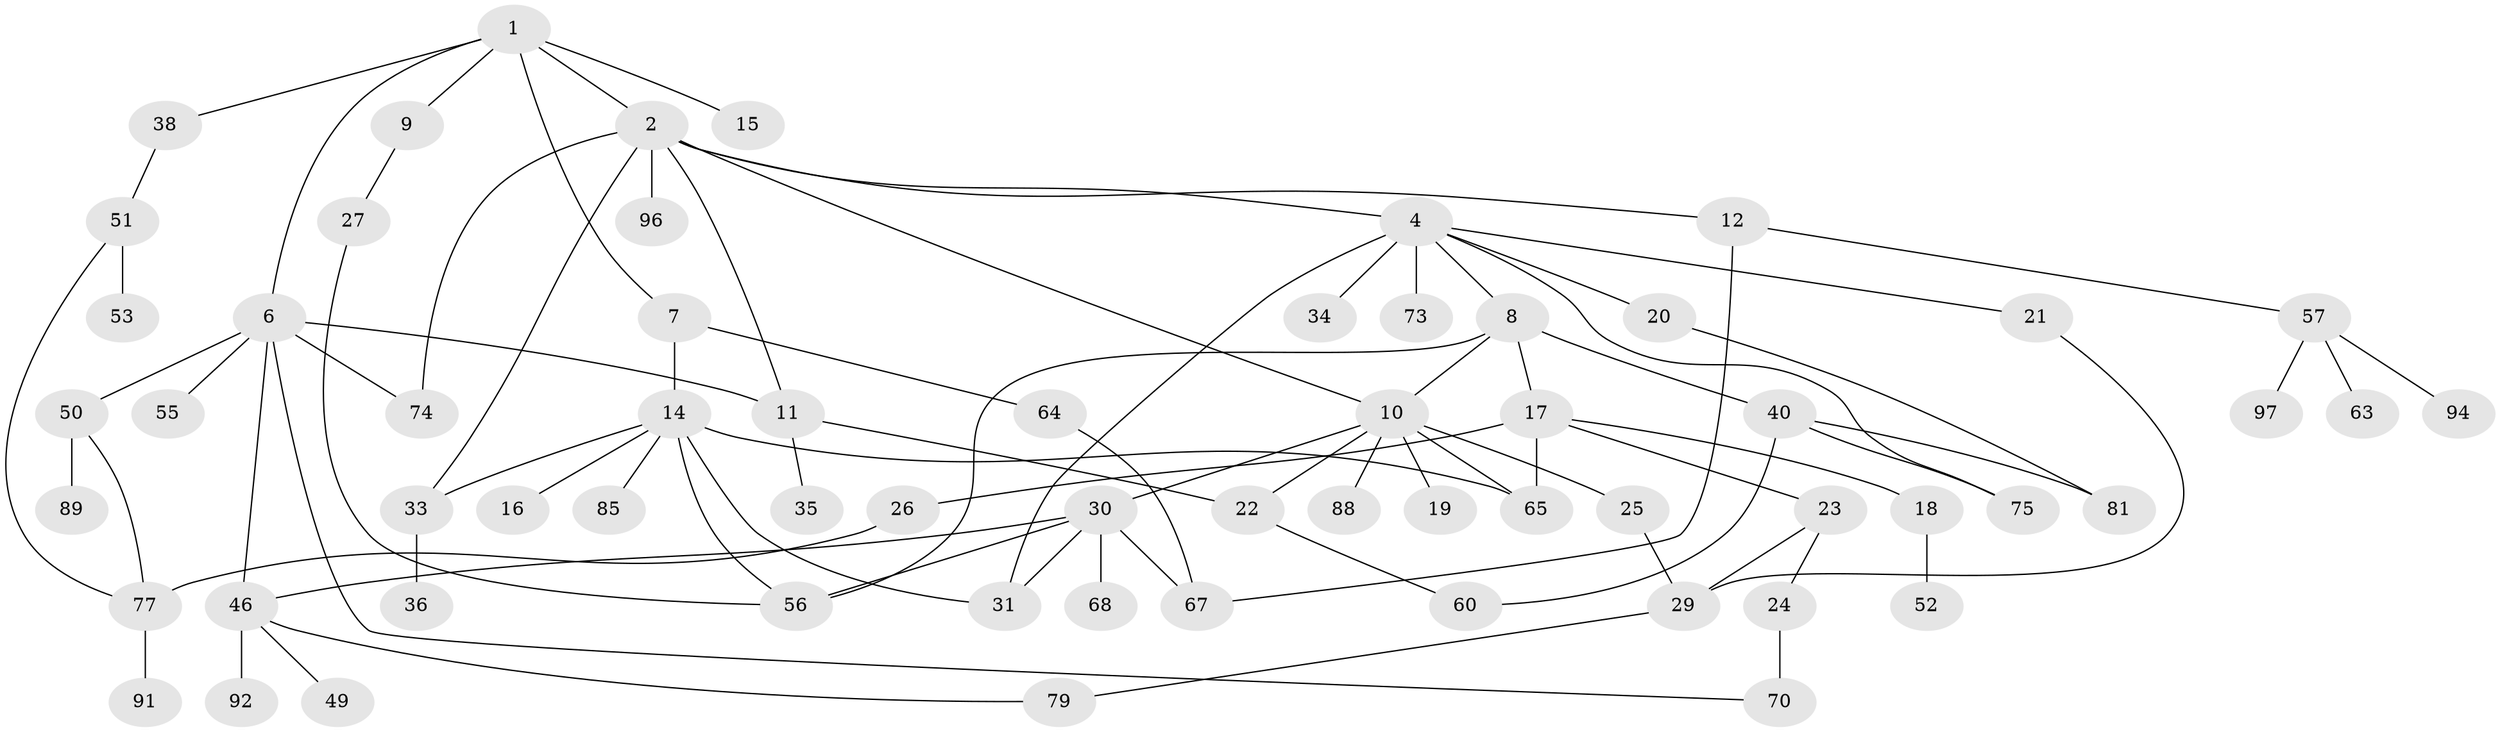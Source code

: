 // original degree distribution, {7: 0.030303030303030304, 8: 0.010101010101010102, 1: 0.30303030303030304, 4: 0.16161616161616163, 5: 0.04040404040404041, 2: 0.30303030303030304, 3: 0.15151515151515152}
// Generated by graph-tools (version 1.1) at 2025/41/03/06/25 10:41:28]
// undirected, 63 vertices, 86 edges
graph export_dot {
graph [start="1"]
  node [color=gray90,style=filled];
  1 [super="+3"];
  2 [super="+45"];
  4 [super="+5"];
  6 [super="+28"];
  7 [super="+48"];
  8 [super="+32"];
  9;
  10 [super="+13"];
  11 [super="+54"];
  12 [super="+76"];
  14 [super="+62"];
  15;
  16;
  17 [super="+47"];
  18;
  19 [super="+71"];
  20;
  21;
  22 [super="+39"];
  23;
  24 [super="+78"];
  25;
  26 [super="+43"];
  27 [super="+58"];
  29 [super="+37"];
  30 [super="+41"];
  31 [super="+42"];
  33 [super="+99"];
  34 [super="+90"];
  35;
  36 [super="+61"];
  38 [super="+72"];
  40 [super="+44"];
  46 [super="+87"];
  49;
  50 [super="+80"];
  51 [super="+69"];
  52;
  53 [super="+98"];
  55;
  56 [super="+66"];
  57 [super="+59"];
  60 [super="+95"];
  63 [super="+93"];
  64;
  65;
  67 [super="+83"];
  68;
  70 [super="+82"];
  73;
  74 [super="+84"];
  75 [super="+86"];
  77;
  79;
  81;
  85;
  88;
  89;
  91;
  92;
  94;
  96;
  97;
  1 -- 2;
  1 -- 6;
  1 -- 7;
  1 -- 9;
  1 -- 15;
  1 -- 38;
  2 -- 4;
  2 -- 10;
  2 -- 11;
  2 -- 12;
  2 -- 33;
  2 -- 74;
  2 -- 96;
  4 -- 8;
  4 -- 20;
  4 -- 31;
  4 -- 73;
  4 -- 75;
  4 -- 34 [weight=2];
  4 -- 21;
  6 -- 50;
  6 -- 55;
  6 -- 74;
  6 -- 46;
  6 -- 11;
  6 -- 70;
  7 -- 14;
  7 -- 64;
  8 -- 17;
  8 -- 10;
  8 -- 40;
  8 -- 56;
  9 -- 27;
  10 -- 19;
  10 -- 25;
  10 -- 65;
  10 -- 22;
  10 -- 88;
  10 -- 30;
  11 -- 35;
  11 -- 22;
  12 -- 57;
  12 -- 67;
  14 -- 16;
  14 -- 85;
  14 -- 65;
  14 -- 31;
  14 -- 56;
  14 -- 33;
  17 -- 18;
  17 -- 23;
  17 -- 26;
  17 -- 65;
  18 -- 52;
  20 -- 81;
  21 -- 29;
  22 -- 60;
  23 -- 24;
  23 -- 29;
  24 -- 70 [weight=2];
  25 -- 29;
  26 -- 77;
  27 -- 56;
  29 -- 79;
  30 -- 68;
  30 -- 46;
  30 -- 56;
  30 -- 67;
  30 -- 31;
  33 -- 36;
  38 -- 51;
  40 -- 81;
  40 -- 75;
  40 -- 60;
  46 -- 49;
  46 -- 92;
  46 -- 79;
  50 -- 77;
  50 -- 89;
  51 -- 53;
  51 -- 77;
  57 -- 94;
  57 -- 97;
  57 -- 63;
  64 -- 67;
  77 -- 91;
}
